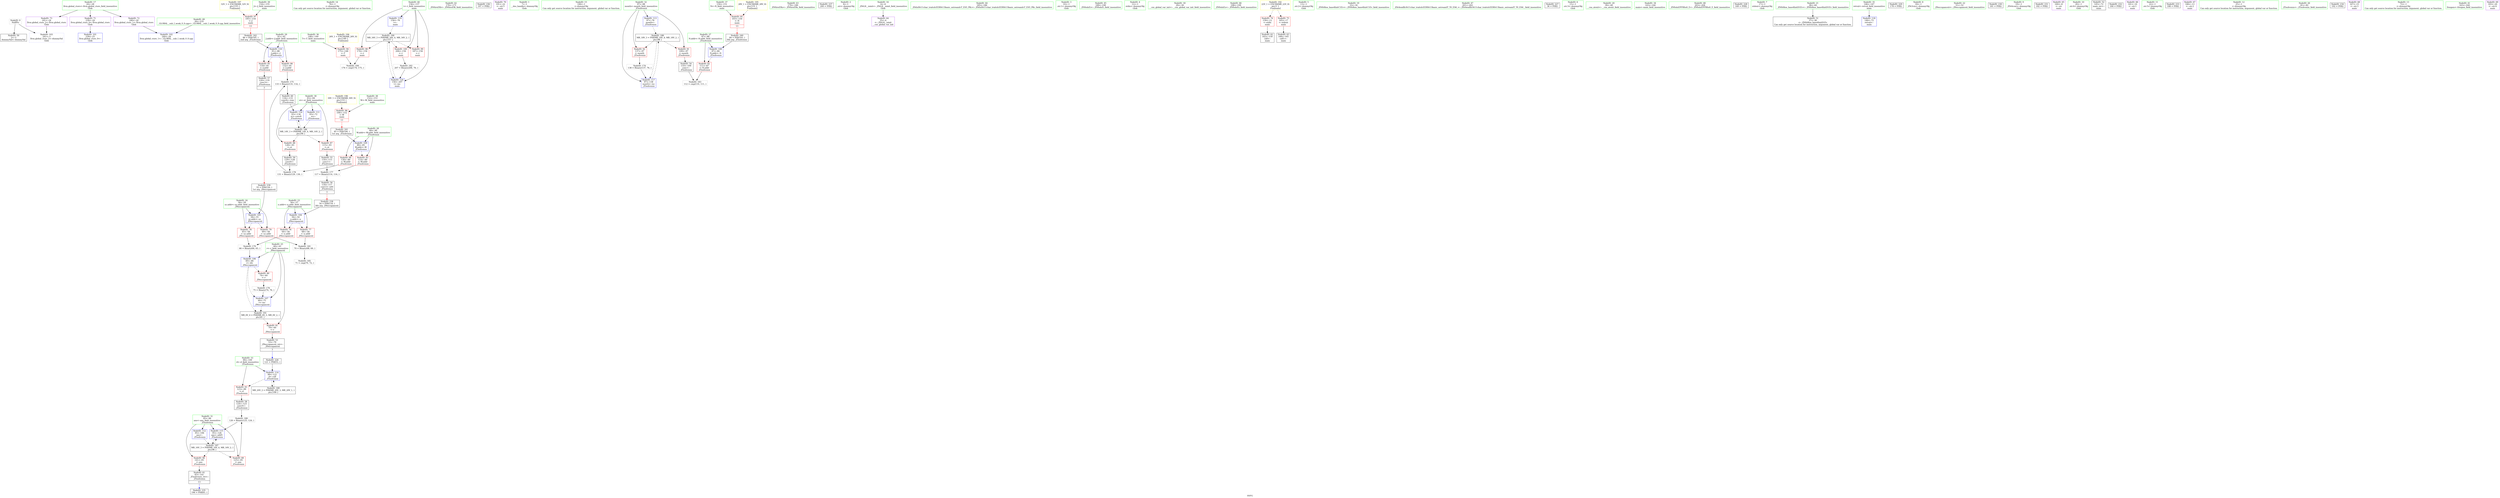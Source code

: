 digraph "SVFG" {
	label="SVFG";

	Node0x55de5dc34a50 [shape=record,color=grey,label="{NodeID: 0\nNullPtr}"];
	Node0x55de5dc34a50 -> Node0x55de5dc4b820[style=solid];
	Node0x55de5dc34a50 -> Node0x55de5dc4b420[style=solid];
	Node0x55de5dc53970 [shape=record,color=grey,label="{NodeID: 180\n126 = Binary(125, 124, )\n}"];
	Node0x55de5dc53970 -> Node0x55de5dc4fed0[style=solid];
	Node0x55de5dc4aee0 [shape=record,color=red,label="{NodeID: 97\n195\<--154\n\<--J\nmain\n|{<s0>13}}"];
	Node0x55de5dc4aee0:s0 -> Node0x55de5dc67760[style=solid,color=red];
	Node0x55de5dc48700 [shape=record,color=green,label="{NodeID: 14\n76\<--1\n\<--dummyObj\nCan only get source location for instruction, argument, global var or function.}"];
	Node0x55de5dc5cf30 [shape=record,color=yellow,style=double,label="{NodeID: 194\n26V_1 = ENCHI(MR_26V_0)\npts\{149 \}\nFun[main]}"];
	Node0x55de5dc5cf30 -> Node0x55de5dc4dcd0[style=dashed];
	Node0x55de5dc4aab0 [shape=record,color=blue,label="{NodeID: 111\n93\<--72\nst\<--\n_Z5solvexxx\n}"];
	Node0x55de5dc4aab0 -> Node0x55de5dc59530[style=dashed];
	Node0x55de5dc49440 [shape=record,color=green,label="{NodeID: 28\n89\<--90\nW.addr\<--W.addr_field_insensitive\n_Z5solvexxx\n}"];
	Node0x55de5dc49440 -> Node0x55de5dc4d3e0[style=solid];
	Node0x55de5dc49440 -> Node0x55de5dc4d4b0[style=solid];
	Node0x55de5dc49440 -> Node0x55de5dc4a910[style=solid];
	Node0x55de5dc4a000 [shape=record,color=green,label="{NodeID: 42\n170\<--171\n_ZNSirsERi\<--_ZNSirsERi_field_insensitive\n}"];
	Node0x55de5dc4bd60 [shape=record,color=black,label="{NodeID: 56\n118\<--117\nconv2\<--add\n_Z5solvexxx\n|{<s0>3}}"];
	Node0x55de5dc4bd60:s0 -> Node0x55de5dc67190[style=solid,color=red];
	Node0x55de5dc66ff0 [shape=record,color=black,label="{NodeID: 236\n197 = PHI()\n}"];
	Node0x55de5dc4c8c0 [shape=record,color=purple,label="{NodeID: 70\n191\<--22\n\<--.str.5\nmain\n}"];
	Node0x55de5dc4d4b0 [shape=record,color=red,label="{NodeID: 84\n130\<--89\n\<--W.addr\n_Z5solvexxx\n}"];
	Node0x55de5dc4d4b0 -> Node0x55de5dc53670[style=solid];
	Node0x55de5dc47800 [shape=record,color=green,label="{NodeID: 1\n7\<--1\n__dso_handle\<--dummyObj\nGlob }"];
	Node0x55de5dc53af0 [shape=record,color=grey,label="{NodeID: 181\n70 = Binary(68, 69, )\n}"];
	Node0x55de5dc53af0 -> Node0x55de5dc540f0[style=solid];
	Node0x55de5dc4afb0 [shape=record,color=red,label="{NodeID: 98\n174\<--156\n\<--t\nmain\n}"];
	Node0x55de5dc4afb0 -> Node0x55de5dc53f70[style=solid];
	Node0x55de5dc48800 [shape=record,color=green,label="{NodeID: 15\n106\<--1\n\<--dummyObj\nCan only get source location for instruction, argument, global var or function.}"];
	Node0x55de5dc5d010 [shape=record,color=yellow,style=double,label="{NodeID: 195\n28V_1 = ENCHI(MR_28V_0)\npts\{151 \}\nFun[main]}"];
	Node0x55de5dc5d010 -> Node0x55de5dc4dda0[style=dashed];
	Node0x55de5dc4ab80 [shape=record,color=blue,label="{NodeID: 112\n95\<--106\nans\<--\n_Z5solvexxx\n}"];
	Node0x55de5dc4ab80 -> Node0x55de5dc59a30[style=dashed];
	Node0x55de5dc49510 [shape=record,color=green,label="{NodeID: 29\n91\<--92\nJ.addr\<--J.addr_field_insensitive\n_Z5solvexxx\n}"];
	Node0x55de5dc49510 -> Node0x55de5dc4d580[style=solid];
	Node0x55de5dc49510 -> Node0x55de5dc4d650[style=solid];
	Node0x55de5dc49510 -> Node0x55de5dc4a9e0[style=solid];
	Node0x55de5dc4a100 [shape=record,color=green,label="{NodeID: 43\n179\<--180\n_ZNSirsERx\<--_ZNSirsERx_field_insensitive\n}"];
	Node0x55de5dc4be30 [shape=record,color=black,label="{NodeID: 57\n120\<--119\nconv3\<--\n_Z5solvexxx\n|{<s0>3}}"];
	Node0x55de5dc4be30:s0 -> Node0x55de5dc67330[style=solid,color=red];
	Node0x55de5dc670c0 [shape=record,color=black,label="{NodeID: 237\n200 = PHI()\n}"];
	Node0x55de5dc4c990 [shape=record,color=purple,label="{NodeID: 71\n239\<--24\nllvm.global_ctors_0\<--llvm.global_ctors\nGlob }"];
	Node0x55de5dc4c990 -> Node0x55de5dc4b220[style=solid];
	Node0x55de5dc4d580 [shape=record,color=red,label="{NodeID: 85\n119\<--91\n\<--J.addr\n_Z5solvexxx\n}"];
	Node0x55de5dc4d580 -> Node0x55de5dc4be30[style=solid];
	Node0x55de5dc47890 [shape=record,color=green,label="{NodeID: 2\n8\<--1\n.str\<--dummyObj\nGlob }"];
	Node0x55de5dc53c70 [shape=record,color=grey,label="{NodeID: 182\n207 = Binary(206, 76, )\n}"];
	Node0x55de5dc53c70 -> Node0x55de5dc502e0[style=solid];
	Node0x55de5dc4b080 [shape=record,color=red,label="{NodeID: 99\n187\<--156\n\<--t\nmain\n}"];
	Node0x55de5dc48900 [shape=record,color=green,label="{NodeID: 16\n4\<--6\n_ZStL8__ioinit\<--_ZStL8__ioinit_field_insensitive\nGlob }"];
	Node0x55de5dc48900 -> Node0x55de5dc4c3e0[style=solid];
	Node0x55de5dc5d0f0 [shape=record,color=yellow,style=double,label="{NodeID: 196\n30V_1 = ENCHI(MR_30V_0)\npts\{153 \}\nFun[main]}"];
	Node0x55de5dc5d0f0 -> Node0x55de5dc4ae10[style=dashed];
	Node0x55de5dc4ac50 [shape=record,color=blue,label="{NodeID: 113\n97\<--76\nmonth\<--\n_Z5solvexxx\n}"];
	Node0x55de5dc4ac50 -> Node0x55de5dc59f30[style=dashed];
	Node0x55de5dc495e0 [shape=record,color=green,label="{NodeID: 30\n93\<--94\nst\<--st_field_insensitive\n_Z5solvexxx\n}"];
	Node0x55de5dc495e0 -> Node0x55de5dc4d720[style=solid];
	Node0x55de5dc495e0 -> Node0x55de5dc4d7f0[style=solid];
	Node0x55de5dc495e0 -> Node0x55de5dc4aab0[style=solid];
	Node0x55de5dc495e0 -> Node0x55de5dc4ffa0[style=solid];
	Node0x55de5dc4a200 [shape=record,color=green,label="{NodeID: 44\n185\<--186\n_ZStlsISt11char_traitsIcEERSt13basic_ostreamIcT_ES5_PKc\<--_ZStlsISt11char_traitsIcEERSt13basic_ostreamIcT_ES5_PKc_field_insensitive\n}"];
	Node0x55de5dc4bf00 [shape=record,color=black,label="{NodeID: 58\n124\<--123\nconv4\<--\n_Z5solvexxx\n}"];
	Node0x55de5dc4bf00 -> Node0x55de5dc53970[style=solid];
	Node0x55de5dc67190 [shape=record,color=black,label="{NodeID: 238\n54 = PHI(118, )\n0th arg _Z9occupanceii }"];
	Node0x55de5dc67190 -> Node0x55de5dc4b520[style=solid];
	Node0x55de5dc4ca90 [shape=record,color=purple,label="{NodeID: 72\n240\<--24\nllvm.global_ctors_1\<--llvm.global_ctors\nGlob }"];
	Node0x55de5dc4ca90 -> Node0x55de5dc4b320[style=solid];
	Node0x55de5dc4d650 [shape=record,color=red,label="{NodeID: 86\n132\<--91\n\<--J.addr\n_Z5solvexxx\n}"];
	Node0x55de5dc4d650 -> Node0x55de5dc531f0[style=solid];
	Node0x55de5dc47920 [shape=record,color=green,label="{NodeID: 3\n10\<--1\n.str.1\<--dummyObj\nGlob }"];
	Node0x55de5dc53df0 [shape=record,color=grey,label="{NodeID: 183\n112 = cmp(110, 111, )\n}"];
	Node0x55de5dc4b150 [shape=record,color=red,label="{NodeID: 100\n206\<--156\n\<--t\nmain\n}"];
	Node0x55de5dc4b150 -> Node0x55de5dc53c70[style=solid];
	Node0x55de5dc48a00 [shape=record,color=green,label="{NodeID: 17\n24\<--28\nllvm.global_ctors\<--llvm.global_ctors_field_insensitive\nGlob }"];
	Node0x55de5dc48a00 -> Node0x55de5dc4c990[style=solid];
	Node0x55de5dc48a00 -> Node0x55de5dc4ca90[style=solid];
	Node0x55de5dc48a00 -> Node0x55de5dc4cb90[style=solid];
	Node0x55de5dc5d1d0 [shape=record,color=yellow,style=double,label="{NodeID: 197\n32V_1 = ENCHI(MR_32V_0)\npts\{155 \}\nFun[main]}"];
	Node0x55de5dc5d1d0 -> Node0x55de5dc4aee0[style=dashed];
	Node0x55de5dc4ad20 [shape=record,color=blue,label="{NodeID: 114\n99\<--121\nd\<--call\n_Z5solvexxx\n}"];
	Node0x55de5dc4ad20 -> Node0x55de5dc4dc00[style=dashed];
	Node0x55de5dc4ad20 -> Node0x55de5dc5a430[style=dashed];
	Node0x55de5dc496b0 [shape=record,color=green,label="{NodeID: 31\n95\<--96\nans\<--ans_field_insensitive\n_Z5solvexxx\n}"];
	Node0x55de5dc496b0 -> Node0x55de5dc4d8c0[style=solid];
	Node0x55de5dc496b0 -> Node0x55de5dc4d990[style=solid];
	Node0x55de5dc496b0 -> Node0x55de5dc4ab80[style=solid];
	Node0x55de5dc496b0 -> Node0x55de5dc4fed0[style=solid];
	Node0x55de5dc4a300 [shape=record,color=green,label="{NodeID: 45\n189\<--190\n_ZNSolsEi\<--_ZNSolsEi_field_insensitive\n}"];
	Node0x55de5dc4bfd0 [shape=record,color=black,label="{NodeID: 59\n129\<--128\nconv6\<--\n_Z5solvexxx\n}"];
	Node0x55de5dc4bfd0 -> Node0x55de5dc53670[style=solid];
	Node0x55de5dc67330 [shape=record,color=black,label="{NodeID: 239\n55 = PHI(120, )\n1st arg _Z9occupanceii }"];
	Node0x55de5dc67330 -> Node0x55de5dc4a5d0[style=solid];
	Node0x55de5dc4cb90 [shape=record,color=purple,label="{NodeID: 73\n241\<--24\nllvm.global_ctors_2\<--llvm.global_ctors\nGlob }"];
	Node0x55de5dc4cb90 -> Node0x55de5dc4b420[style=solid];
	Node0x55de5dc4d720 [shape=record,color=red,label="{NodeID: 87\n115\<--93\n\<--st\n_Z5solvexxx\n}"];
	Node0x55de5dc4d720 -> Node0x55de5dc4bc90[style=solid];
	Node0x55de5dc479b0 [shape=record,color=green,label="{NodeID: 4\n12\<--1\nstdin\<--dummyObj\nGlob }"];
	Node0x55de5dc53f70 [shape=record,color=grey,label="{NodeID: 184\n176 = cmp(174, 175, )\n}"];
	Node0x55de5dc4b220 [shape=record,color=blue,label="{NodeID: 101\n239\<--25\nllvm.global_ctors_0\<--\nGlob }"];
	Node0x55de5dc48b00 [shape=record,color=green,label="{NodeID: 18\n29\<--30\n__cxx_global_var_init\<--__cxx_global_var_init_field_insensitive\n}"];
	Node0x55de5dc4fed0 [shape=record,color=blue,label="{NodeID: 115\n95\<--126\nans\<--add5\n_Z5solvexxx\n}"];
	Node0x55de5dc4fed0 -> Node0x55de5dc59a30[style=dashed];
	Node0x55de5dc49780 [shape=record,color=green,label="{NodeID: 32\n97\<--98\nmonth\<--month_field_insensitive\n_Z5solvexxx\n}"];
	Node0x55de5dc49780 -> Node0x55de5dc4da60[style=solid];
	Node0x55de5dc49780 -> Node0x55de5dc4db30[style=solid];
	Node0x55de5dc49780 -> Node0x55de5dc4ac50[style=solid];
	Node0x55de5dc49780 -> Node0x55de5dc50070[style=solid];
	Node0x55de5dc4a400 [shape=record,color=green,label="{NodeID: 46\n198\<--199\n_ZNSolsEx\<--_ZNSolsEx_field_insensitive\n}"];
	Node0x55de5da0af60 [shape=record,color=black,label="{NodeID: 226\n121 = PHI(53, )\n}"];
	Node0x55de5da0af60 -> Node0x55de5dc4ad20[style=solid];
	Node0x55de5dc4c0a0 [shape=record,color=black,label="{NodeID: 60\n134\<--133\nconv8\<--rem\n_Z5solvexxx\n}"];
	Node0x55de5dc4c0a0 -> Node0x55de5dc4ffa0[style=solid];
	Node0x55de5dc674e0 [shape=record,color=black,label="{NodeID: 240\n84 = PHI(193, )\n0th arg _Z5solvexxx }"];
	Node0x55de5dc674e0 -> Node0x55de5dc4a840[style=solid];
	Node0x55de5dc4cc90 [shape=record,color=red,label="{NodeID: 74\n159\<--12\n\<--stdin\nmain\n}"];
	Node0x55de5dc4cc90 -> Node0x55de5dc4c240[style=solid];
	Node0x55de5dc4d7f0 [shape=record,color=red,label="{NodeID: 88\n128\<--93\n\<--st\n_Z5solvexxx\n}"];
	Node0x55de5dc4d7f0 -> Node0x55de5dc4bfd0[style=solid];
	Node0x55de5dc481f0 [shape=record,color=green,label="{NodeID: 5\n13\<--1\n.str.2\<--dummyObj\nGlob }"];
	Node0x55de5dc540f0 [shape=record,color=grey,label="{NodeID: 185\n71 = cmp(70, 72, )\n}"];
	Node0x55de5dc4b320 [shape=record,color=blue,label="{NodeID: 102\n240\<--26\nllvm.global_ctors_1\<--_GLOBAL__sub_I_wook_0_0.cpp\nGlob }"];
	Node0x55de5dc48c00 [shape=record,color=green,label="{NodeID: 19\n33\<--34\n_ZNSt8ios_base4InitC1Ev\<--_ZNSt8ios_base4InitC1Ev_field_insensitive\n}"];
	Node0x55de5dc4ffa0 [shape=record,color=blue,label="{NodeID: 116\n93\<--134\nst\<--conv8\n_Z5solvexxx\n}"];
	Node0x55de5dc4ffa0 -> Node0x55de5dc59530[style=dashed];
	Node0x55de5dc49850 [shape=record,color=green,label="{NodeID: 33\n99\<--100\nd\<--d_field_insensitive\n_Z5solvexxx\n}"];
	Node0x55de5dc49850 -> Node0x55de5dc4dc00[style=solid];
	Node0x55de5dc49850 -> Node0x55de5dc4ad20[style=solid];
	Node0x55de5dc4a500 [shape=record,color=green,label="{NodeID: 47\n201\<--202\n_ZSt4endlIcSt11char_traitsIcEERSt13basic_ostreamIT_T0_ES6_\<--_ZSt4endlIcSt11char_traitsIcEERSt13basic_ostreamIT_T0_ES6__field_insensitive\n}"];
	Node0x55de5dc666f0 [shape=record,color=black,label="{NodeID: 227\n36 = PHI()\n}"];
	Node0x55de5dc4c170 [shape=record,color=black,label="{NodeID: 61\n83\<--141\n_Z5solvexxx_ret\<--\n_Z5solvexxx\n|{<s0>13}}"];
	Node0x55de5dc4c170:s0 -> Node0x55de5dc66e60[style=solid,color=blue];
	Node0x55de5dc67620 [shape=record,color=black,label="{NodeID: 241\n85 = PHI(194, )\n1st arg _Z5solvexxx }"];
	Node0x55de5dc67620 -> Node0x55de5dc4a910[style=solid];
	Node0x55de5dc4cd60 [shape=record,color=red,label="{NodeID: 75\n165\<--17\n\<--stdout\nmain\n}"];
	Node0x55de5dc4cd60 -> Node0x55de5dc4c310[style=solid];
	Node0x55de5dc4d8c0 [shape=record,color=red,label="{NodeID: 89\n125\<--95\n\<--ans\n_Z5solvexxx\n}"];
	Node0x55de5dc4d8c0 -> Node0x55de5dc53970[style=solid];
	Node0x55de5dc48280 [shape=record,color=green,label="{NodeID: 6\n15\<--1\n.str.3\<--dummyObj\nGlob }"];
	Node0x55de5dc59530 [shape=record,color=black,label="{NodeID: 186\nMR_14V_3 = PHI(MR_14V_4, MR_14V_2, )\npts\{94 \}\n}"];
	Node0x55de5dc59530 -> Node0x55de5dc4d720[style=dashed];
	Node0x55de5dc59530 -> Node0x55de5dc4d7f0[style=dashed];
	Node0x55de5dc59530 -> Node0x55de5dc4ffa0[style=dashed];
	Node0x55de5dc4b420 [shape=record,color=blue, style = dotted,label="{NodeID: 103\n241\<--3\nllvm.global_ctors_2\<--dummyVal\nGlob }"];
	Node0x55de5dc48d00 [shape=record,color=green,label="{NodeID: 20\n39\<--40\n__cxa_atexit\<--__cxa_atexit_field_insensitive\n}"];
	Node0x55de5dc50070 [shape=record,color=blue,label="{NodeID: 117\n97\<--138\nmonth\<--inc\n_Z5solvexxx\n}"];
	Node0x55de5dc50070 -> Node0x55de5dc59f30[style=dashed];
	Node0x55de5dc49920 [shape=record,color=green,label="{NodeID: 34\n143\<--144\nmain\<--main_field_insensitive\n}"];
	Node0x55de5dc4b620 [shape=record,color=green,label="{NodeID: 48\n203\<--204\n_ZNSolsEPFRSoS_E\<--_ZNSolsEPFRSoS_E_field_insensitive\n}"];
	Node0x55de5dc667c0 [shape=record,color=black,label="{NodeID: 228\n169 = PHI()\n}"];
	Node0x55de5dc4c240 [shape=record,color=black,label="{NodeID: 62\n162\<--159\ncall\<--\nmain\n}"];
	Node0x55de5dc67760 [shape=record,color=black,label="{NodeID: 242\n86 = PHI(195, )\n2nd arg _Z5solvexxx }"];
	Node0x55de5dc67760 -> Node0x55de5dc4a9e0[style=solid];
	Node0x55de5dc4ce30 [shape=record,color=red,label="{NodeID: 76\n64\<--56\n\<--n.addr\n_Z9occupanceii\n}"];
	Node0x55de5dc4ce30 -> Node0x55de5dc537f0[style=solid];
	Node0x55de5dc4d990 [shape=record,color=red,label="{NodeID: 90\n141\<--95\n\<--ans\n_Z5solvexxx\n}"];
	Node0x55de5dc4d990 -> Node0x55de5dc4c170[style=solid];
	Node0x55de5dc48310 [shape=record,color=green,label="{NodeID: 7\n17\<--1\nstdout\<--dummyObj\nGlob }"];
	Node0x55de5dc59a30 [shape=record,color=black,label="{NodeID: 187\nMR_16V_3 = PHI(MR_16V_4, MR_16V_2, )\npts\{96 \}\n}"];
	Node0x55de5dc59a30 -> Node0x55de5dc4d8c0[style=dashed];
	Node0x55de5dc59a30 -> Node0x55de5dc4d990[style=dashed];
	Node0x55de5dc59a30 -> Node0x55de5dc4fed0[style=dashed];
	Node0x55de5dc4b520 [shape=record,color=blue,label="{NodeID: 104\n56\<--54\nn.addr\<--n\n_Z9occupanceii\n}"];
	Node0x55de5dc4b520 -> Node0x55de5dc4ce30[style=dashed];
	Node0x55de5dc4b520 -> Node0x55de5dc4cf00[style=dashed];
	Node0x55de5dc48e00 [shape=record,color=green,label="{NodeID: 21\n38\<--44\n_ZNSt8ios_base4InitD1Ev\<--_ZNSt8ios_base4InitD1Ev_field_insensitive\n}"];
	Node0x55de5dc48e00 -> Node0x55de5dc4b920[style=solid];
	Node0x55de5dc50140 [shape=record,color=blue,label="{NodeID: 118\n146\<--72\nretval\<--\nmain\n}"];
	Node0x55de5dc49a20 [shape=record,color=green,label="{NodeID: 35\n146\<--147\nretval\<--retval_field_insensitive\nmain\n}"];
	Node0x55de5dc49a20 -> Node0x55de5dc50140[style=solid];
	Node0x55de5dc4b720 [shape=record,color=green,label="{NodeID: 49\n26\<--235\n_GLOBAL__sub_I_wook_0_0.cpp\<--_GLOBAL__sub_I_wook_0_0.cpp_field_insensitive\n}"];
	Node0x55de5dc4b720 -> Node0x55de5dc4b320[style=solid];
	Node0x55de5dc66890 [shape=record,color=black,label="{NodeID: 229\n178 = PHI()\n}"];
	Node0x55de5dc4c310 [shape=record,color=black,label="{NodeID: 63\n168\<--165\ncall1\<--\nmain\n}"];
	Node0x55de5dc4cf00 [shape=record,color=red,label="{NodeID: 77\n68\<--56\n\<--n.addr\n_Z9occupanceii\n}"];
	Node0x55de5dc4cf00 -> Node0x55de5dc53af0[style=solid];
	Node0x55de5dc53070 [shape=record,color=grey,label="{NodeID: 174\n138 = Binary(137, 76, )\n}"];
	Node0x55de5dc53070 -> Node0x55de5dc50070[style=solid];
	Node0x55de5dc4da60 [shape=record,color=red,label="{NodeID: 91\n109\<--97\n\<--month\n_Z5solvexxx\n}"];
	Node0x55de5dc4da60 -> Node0x55de5dc4bbc0[style=solid];
	Node0x55de5dc483a0 [shape=record,color=green,label="{NodeID: 8\n18\<--1\n_ZSt3cin\<--dummyObj\nGlob }"];
	Node0x55de5dc59f30 [shape=record,color=black,label="{NodeID: 188\nMR_18V_3 = PHI(MR_18V_4, MR_18V_2, )\npts\{98 \}\n}"];
	Node0x55de5dc59f30 -> Node0x55de5dc4da60[style=dashed];
	Node0x55de5dc59f30 -> Node0x55de5dc4db30[style=dashed];
	Node0x55de5dc59f30 -> Node0x55de5dc50070[style=dashed];
	Node0x55de5dc4a5d0 [shape=record,color=blue,label="{NodeID: 105\n58\<--55\nsz.addr\<--sz\n_Z9occupanceii\n}"];
	Node0x55de5dc4a5d0 -> Node0x55de5dc4cfd0[style=dashed];
	Node0x55de5dc4a5d0 -> Node0x55de5dc4d0a0[style=dashed];
	Node0x55de5dc48f00 [shape=record,color=green,label="{NodeID: 22\n51\<--52\n_Z9occupanceii\<--_Z9occupanceii_field_insensitive\n}"];
	Node0x55de5dc50210 [shape=record,color=blue,label="{NodeID: 119\n156\<--76\nt\<--\nmain\n}"];
	Node0x55de5dc50210 -> Node0x55de5dc5a930[style=dashed];
	Node0x55de5dc49af0 [shape=record,color=green,label="{NodeID: 36\n148\<--149\nT\<--T_field_insensitive\nmain\n}"];
	Node0x55de5dc49af0 -> Node0x55de5dc4dcd0[style=solid];
	Node0x55de5dc4b820 [shape=record,color=black,label="{NodeID: 50\n2\<--3\ndummyVal\<--dummyVal\n}"];
	Node0x55de5dc66960 [shape=record,color=black,label="{NodeID: 230\n181 = PHI()\n}"];
	Node0x55de5dc4c3e0 [shape=record,color=purple,label="{NodeID: 64\n35\<--4\n\<--_ZStL8__ioinit\n__cxx_global_var_init\n}"];
	Node0x55de5dc4cfd0 [shape=record,color=red,label="{NodeID: 78\n65\<--58\n\<--sz.addr\n_Z9occupanceii\n}"];
	Node0x55de5dc4cfd0 -> Node0x55de5dc537f0[style=solid];
	Node0x55de5dc531f0 [shape=record,color=grey,label="{NodeID: 175\n133 = Binary(131, 132, )\n}"];
	Node0x55de5dc531f0 -> Node0x55de5dc4c0a0[style=solid];
	Node0x55de5dc4db30 [shape=record,color=red,label="{NodeID: 92\n137\<--97\n\<--month\n_Z5solvexxx\n}"];
	Node0x55de5dc4db30 -> Node0x55de5dc53070[style=solid];
	Node0x55de5dc48430 [shape=record,color=green,label="{NodeID: 9\n19\<--1\n_ZSt4cout\<--dummyObj\nGlob }"];
	Node0x55de5dc5a430 [shape=record,color=black,label="{NodeID: 189\nMR_20V_2 = PHI(MR_20V_3, MR_20V_1, )\npts\{100 \}\n}"];
	Node0x55de5dc5a430 -> Node0x55de5dc4ad20[style=dashed];
	Node0x55de5dc4a6a0 [shape=record,color=blue,label="{NodeID: 106\n60\<--66\nr\<--div\n_Z9occupanceii\n}"];
	Node0x55de5dc4a6a0 -> Node0x55de5dc4d170[style=dashed];
	Node0x55de5dc4a6a0 -> Node0x55de5dc4a770[style=dashed];
	Node0x55de5dc4a6a0 -> Node0x55de5dc5ae30[style=dashed];
	Node0x55de5dc49000 [shape=record,color=green,label="{NodeID: 23\n56\<--57\nn.addr\<--n.addr_field_insensitive\n_Z9occupanceii\n}"];
	Node0x55de5dc49000 -> Node0x55de5dc4ce30[style=solid];
	Node0x55de5dc49000 -> Node0x55de5dc4cf00[style=solid];
	Node0x55de5dc49000 -> Node0x55de5dc4b520[style=solid];
	Node0x55de5dc502e0 [shape=record,color=blue,label="{NodeID: 120\n156\<--207\nt\<--inc\nmain\n}"];
	Node0x55de5dc502e0 -> Node0x55de5dc5a930[style=dashed];
	Node0x55de5dc49bc0 [shape=record,color=green,label="{NodeID: 37\n150\<--151\nN\<--N_field_insensitive\nmain\n}"];
	Node0x55de5dc49bc0 -> Node0x55de5dc4dda0[style=solid];
	Node0x55de5dc4b920 [shape=record,color=black,label="{NodeID: 51\n37\<--38\n\<--_ZNSt8ios_base4InitD1Ev\nCan only get source location for instruction, argument, global var or function.}"];
	Node0x55de5dc66a60 [shape=record,color=black,label="{NodeID: 231\n182 = PHI()\n}"];
	Node0x55de5dc4c4b0 [shape=record,color=purple,label="{NodeID: 65\n160\<--8\n\<--.str\nmain\n}"];
	Node0x55de5dc4d0a0 [shape=record,color=red,label="{NodeID: 79\n69\<--58\n\<--sz.addr\n_Z9occupanceii\n}"];
	Node0x55de5dc4d0a0 -> Node0x55de5dc53af0[style=solid];
	Node0x55de5dc53370 [shape=record,color=grey,label="{NodeID: 176\n75 = Binary(74, 76, )\n}"];
	Node0x55de5dc53370 -> Node0x55de5dc4a770[style=solid];
	Node0x55de5dc4dc00 [shape=record,color=red,label="{NodeID: 93\n123\<--99\n\<--d\n_Z5solvexxx\n}"];
	Node0x55de5dc4dc00 -> Node0x55de5dc4bf00[style=solid];
	Node0x55de5dc484c0 [shape=record,color=green,label="{NodeID: 10\n20\<--1\n.str.4\<--dummyObj\nGlob }"];
	Node0x55de5dc5a930 [shape=record,color=black,label="{NodeID: 190\nMR_34V_3 = PHI(MR_34V_4, MR_34V_2, )\npts\{157 \}\n}"];
	Node0x55de5dc5a930 -> Node0x55de5dc4afb0[style=dashed];
	Node0x55de5dc5a930 -> Node0x55de5dc4b080[style=dashed];
	Node0x55de5dc5a930 -> Node0x55de5dc4b150[style=dashed];
	Node0x55de5dc5a930 -> Node0x55de5dc502e0[style=dashed];
	Node0x55de5dc4a770 [shape=record,color=blue,label="{NodeID: 107\n60\<--75\nr\<--inc\n_Z9occupanceii\n}"];
	Node0x55de5dc4a770 -> Node0x55de5dc5ae30[style=dashed];
	Node0x55de5dc490d0 [shape=record,color=green,label="{NodeID: 24\n58\<--59\nsz.addr\<--sz.addr_field_insensitive\n_Z9occupanceii\n}"];
	Node0x55de5dc490d0 -> Node0x55de5dc4cfd0[style=solid];
	Node0x55de5dc490d0 -> Node0x55de5dc4d0a0[style=solid];
	Node0x55de5dc490d0 -> Node0x55de5dc4a5d0[style=solid];
	Node0x55de5dc49c90 [shape=record,color=green,label="{NodeID: 38\n152\<--153\nW\<--W_field_insensitive\nmain\n}"];
	Node0x55de5dc49c90 -> Node0x55de5dc4ae10[style=solid];
	Node0x55de5dc4ba20 [shape=record,color=black,label="{NodeID: 52\n145\<--72\nmain_ret\<--\nmain\n}"];
	Node0x55de5dc66b30 [shape=record,color=black,label="{NodeID: 232\n184 = PHI()\n}"];
	Node0x55de5dc4c580 [shape=record,color=purple,label="{NodeID: 66\n161\<--10\n\<--.str.1\nmain\n}"];
	Node0x55de5dc4d170 [shape=record,color=red,label="{NodeID: 80\n74\<--60\n\<--r\n_Z9occupanceii\n}"];
	Node0x55de5dc4d170 -> Node0x55de5dc53370[style=solid];
	Node0x55de5dc534f0 [shape=record,color=grey,label="{NodeID: 177\n117 = Binary(114, 116, )\n}"];
	Node0x55de5dc534f0 -> Node0x55de5dc4bd60[style=solid];
	Node0x55de5dc4dcd0 [shape=record,color=red,label="{NodeID: 94\n175\<--148\n\<--T\nmain\n}"];
	Node0x55de5dc4dcd0 -> Node0x55de5dc53f70[style=solid];
	Node0x55de5dc48550 [shape=record,color=green,label="{NodeID: 11\n22\<--1\n.str.5\<--dummyObj\nGlob }"];
	Node0x55de5dc5ae30 [shape=record,color=black,label="{NodeID: 191\nMR_6V_4 = PHI(MR_6V_3, MR_6V_2, )\npts\{61 \}\n}"];
	Node0x55de5dc5ae30 -> Node0x55de5dc4d240[style=dashed];
	Node0x55de5dc4a840 [shape=record,color=blue,label="{NodeID: 108\n87\<--84\nN.addr\<--N\n_Z5solvexxx\n}"];
	Node0x55de5dc4a840 -> Node0x55de5dc4d310[style=dashed];
	Node0x55de5dc491a0 [shape=record,color=green,label="{NodeID: 25\n60\<--61\nr\<--r_field_insensitive\n_Z9occupanceii\n}"];
	Node0x55de5dc491a0 -> Node0x55de5dc4d170[style=solid];
	Node0x55de5dc491a0 -> Node0x55de5dc4d240[style=solid];
	Node0x55de5dc491a0 -> Node0x55de5dc4a6a0[style=solid];
	Node0x55de5dc491a0 -> Node0x55de5dc4a770[style=solid];
	Node0x55de5dc49d60 [shape=record,color=green,label="{NodeID: 39\n154\<--155\nJ\<--J_field_insensitive\nmain\n}"];
	Node0x55de5dc49d60 -> Node0x55de5dc4aee0[style=solid];
	Node0x55de5dc4baf0 [shape=record,color=black,label="{NodeID: 53\n53\<--79\n_Z9occupanceii_ret\<--\n_Z9occupanceii\n|{<s0>3}}"];
	Node0x55de5dc4baf0:s0 -> Node0x55de5da0af60[style=solid,color=blue];
	Node0x55de5dc66c60 [shape=record,color=black,label="{NodeID: 233\n188 = PHI()\n}"];
	Node0x55de5dc4c650 [shape=record,color=purple,label="{NodeID: 67\n166\<--13\n\<--.str.2\nmain\n}"];
	Node0x55de5dc4d240 [shape=record,color=red,label="{NodeID: 81\n79\<--60\n\<--r\n_Z9occupanceii\n}"];
	Node0x55de5dc4d240 -> Node0x55de5dc4baf0[style=solid];
	Node0x55de5dc53670 [shape=record,color=grey,label="{NodeID: 178\n131 = Binary(129, 130, )\n}"];
	Node0x55de5dc53670 -> Node0x55de5dc531f0[style=solid];
	Node0x55de5dc4dda0 [shape=record,color=red,label="{NodeID: 95\n193\<--150\n\<--N\nmain\n|{<s0>13}}"];
	Node0x55de5dc4dda0:s0 -> Node0x55de5dc674e0[style=solid,color=red];
	Node0x55de5dc485e0 [shape=record,color=green,label="{NodeID: 12\n25\<--1\n\<--dummyObj\nCan only get source location for instruction, argument, global var or function.}"];
	Node0x55de5dc4e280 [shape=record,color=yellow,style=double,label="{NodeID: 192\n22V_1 = ENCHI(MR_22V_0)\npts\{1 \}\nFun[main]}"];
	Node0x55de5dc4e280 -> Node0x55de5dc4cc90[style=dashed];
	Node0x55de5dc4e280 -> Node0x55de5dc4cd60[style=dashed];
	Node0x55de5dc4a910 [shape=record,color=blue,label="{NodeID: 109\n89\<--85\nW.addr\<--W\n_Z5solvexxx\n}"];
	Node0x55de5dc4a910 -> Node0x55de5dc4d3e0[style=dashed];
	Node0x55de5dc4a910 -> Node0x55de5dc4d4b0[style=dashed];
	Node0x55de5dc49270 [shape=record,color=green,label="{NodeID: 26\n81\<--82\n_Z5solvexxx\<--_Z5solvexxx_field_insensitive\n}"];
	Node0x55de5dc49e30 [shape=record,color=green,label="{NodeID: 40\n156\<--157\nt\<--t_field_insensitive\nmain\n}"];
	Node0x55de5dc49e30 -> Node0x55de5dc4afb0[style=solid];
	Node0x55de5dc49e30 -> Node0x55de5dc4b080[style=solid];
	Node0x55de5dc49e30 -> Node0x55de5dc4b150[style=solid];
	Node0x55de5dc49e30 -> Node0x55de5dc50210[style=solid];
	Node0x55de5dc49e30 -> Node0x55de5dc502e0[style=solid];
	Node0x55de5dc4bbc0 [shape=record,color=black,label="{NodeID: 54\n110\<--109\nconv\<--\n_Z5solvexxx\n}"];
	Node0x55de5dc4bbc0 -> Node0x55de5dc53df0[style=solid];
	Node0x55de5dc66d60 [shape=record,color=black,label="{NodeID: 234\n192 = PHI()\n}"];
	Node0x55de5dc4c720 [shape=record,color=purple,label="{NodeID: 68\n167\<--15\n\<--.str.3\nmain\n}"];
	Node0x55de5dc4d310 [shape=record,color=red,label="{NodeID: 82\n111\<--87\n\<--N.addr\n_Z5solvexxx\n}"];
	Node0x55de5dc4d310 -> Node0x55de5dc53df0[style=solid];
	Node0x55de5dc537f0 [shape=record,color=grey,label="{NodeID: 179\n66 = Binary(64, 65, )\n}"];
	Node0x55de5dc537f0 -> Node0x55de5dc4a6a0[style=solid];
	Node0x55de5dc4ae10 [shape=record,color=red,label="{NodeID: 96\n194\<--152\n\<--W\nmain\n|{<s0>13}}"];
	Node0x55de5dc4ae10:s0 -> Node0x55de5dc67620[style=solid,color=red];
	Node0x55de5dc48670 [shape=record,color=green,label="{NodeID: 13\n72\<--1\n\<--dummyObj\nCan only get source location for instruction, argument, global var or function.}"];
	Node0x55de5dc4a9e0 [shape=record,color=blue,label="{NodeID: 110\n91\<--86\nJ.addr\<--J\n_Z5solvexxx\n}"];
	Node0x55de5dc4a9e0 -> Node0x55de5dc4d580[style=dashed];
	Node0x55de5dc4a9e0 -> Node0x55de5dc4d650[style=dashed];
	Node0x55de5dc49370 [shape=record,color=green,label="{NodeID: 27\n87\<--88\nN.addr\<--N.addr_field_insensitive\n_Z5solvexxx\n}"];
	Node0x55de5dc49370 -> Node0x55de5dc4d310[style=solid];
	Node0x55de5dc49370 -> Node0x55de5dc4a840[style=solid];
	Node0x55de5dc49f00 [shape=record,color=green,label="{NodeID: 41\n163\<--164\nfreopen\<--freopen_field_insensitive\n}"];
	Node0x55de5dc4bc90 [shape=record,color=black,label="{NodeID: 55\n116\<--115\nconv1\<--\n_Z5solvexxx\n}"];
	Node0x55de5dc4bc90 -> Node0x55de5dc534f0[style=solid];
	Node0x55de5dc66e60 [shape=record,color=black,label="{NodeID: 235\n196 = PHI(83, )\n}"];
	Node0x55de5dc4c7f0 [shape=record,color=purple,label="{NodeID: 69\n183\<--20\n\<--.str.4\nmain\n}"];
	Node0x55de5dc4d3e0 [shape=record,color=red,label="{NodeID: 83\n114\<--89\n\<--W.addr\n_Z5solvexxx\n}"];
	Node0x55de5dc4d3e0 -> Node0x55de5dc534f0[style=solid];
}

